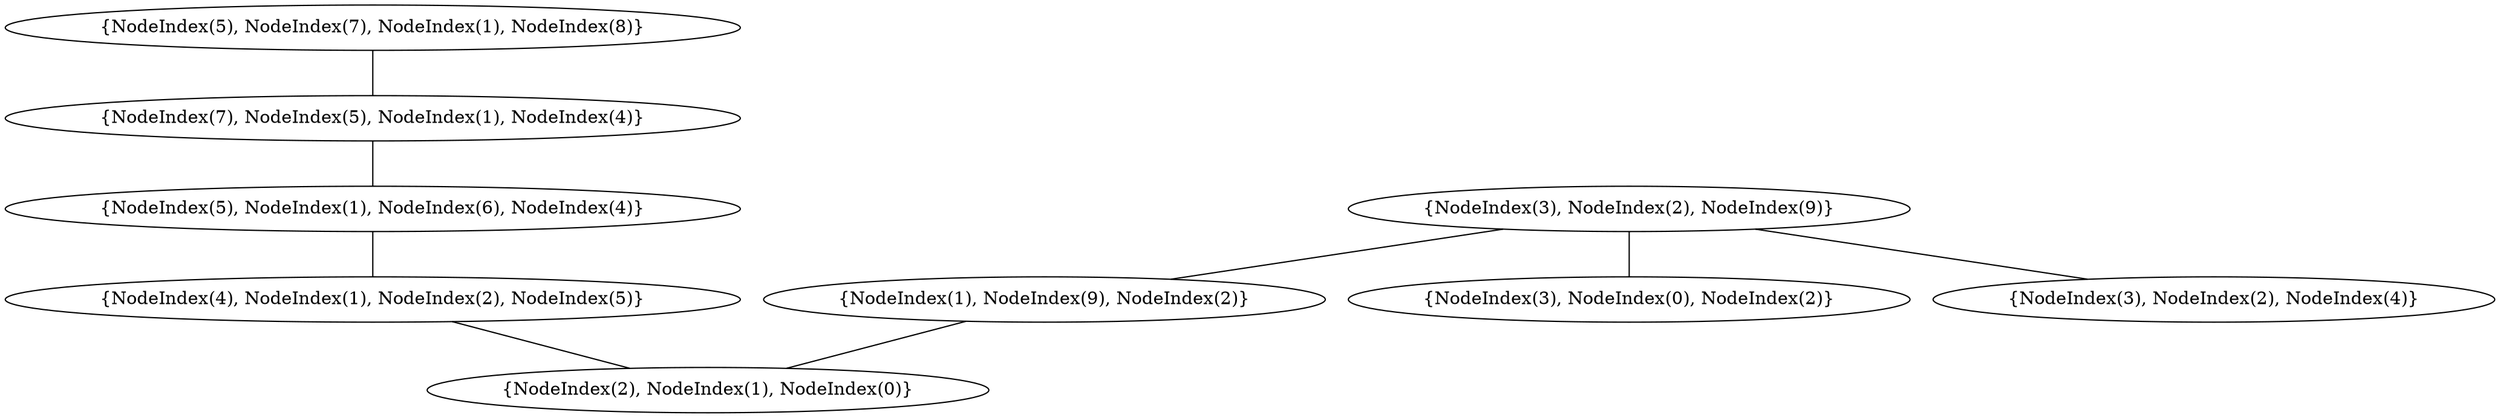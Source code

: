 graph {
    0 [ label = "{NodeIndex(2), NodeIndex(1), NodeIndex(0)}" ]
    1 [ label = "{NodeIndex(4), NodeIndex(1), NodeIndex(2), NodeIndex(5)}" ]
    2 [ label = "{NodeIndex(5), NodeIndex(1), NodeIndex(6), NodeIndex(4)}" ]
    3 [ label = "{NodeIndex(7), NodeIndex(5), NodeIndex(1), NodeIndex(4)}" ]
    4 [ label = "{NodeIndex(5), NodeIndex(7), NodeIndex(1), NodeIndex(8)}" ]
    5 [ label = "{NodeIndex(1), NodeIndex(9), NodeIndex(2)}" ]
    6 [ label = "{NodeIndex(3), NodeIndex(0), NodeIndex(2)}" ]
    7 [ label = "{NodeIndex(3), NodeIndex(2), NodeIndex(4)}" ]
    8 [ label = "{NodeIndex(3), NodeIndex(2), NodeIndex(9)}" ]
    2 -- 1 [ ]
    3 -- 2 [ ]
    8 -- 6 [ ]
    8 -- 7 [ ]
    8 -- 5 [ ]
    4 -- 3 [ ]
    5 -- 0 [ ]
    1 -- 0 [ ]
}
